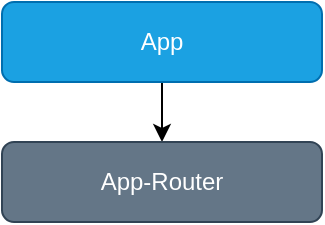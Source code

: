 <mxfile version="14.5.1" type="device"><diagram id="uHMDmsaepVN6VjRf9Yj0" name="Page-1"><mxGraphModel dx="1086" dy="966" grid="1" gridSize="10" guides="1" tooltips="1" connect="1" arrows="1" fold="1" page="1" pageScale="1" pageWidth="850" pageHeight="1100" math="0" shadow="0"><root><mxCell id="0"/><mxCell id="1" parent="0"/><mxCell id="iLMKzyVQ82Ia_CLRD_A3-3" style="edgeStyle=orthogonalEdgeStyle;rounded=0;orthogonalLoop=1;jettySize=auto;html=1;exitX=0.5;exitY=1;exitDx=0;exitDy=0;entryX=0.5;entryY=0;entryDx=0;entryDy=0;" edge="1" parent="1" source="iLMKzyVQ82Ia_CLRD_A3-1" target="iLMKzyVQ82Ia_CLRD_A3-2"><mxGeometry relative="1" as="geometry"/></mxCell><mxCell id="iLMKzyVQ82Ia_CLRD_A3-1" value="App" style="rounded=1;whiteSpace=wrap;html=1;fillColor=#1ba1e2;strokeColor=#006EAF;fontColor=#ffffff;" vertex="1" parent="1"><mxGeometry x="345" y="60" width="160" height="40" as="geometry"/></mxCell><mxCell id="iLMKzyVQ82Ia_CLRD_A3-2" value="App-Router" style="rounded=1;whiteSpace=wrap;html=1;fillColor=#647687;strokeColor=#314354;fontColor=#ffffff;" vertex="1" parent="1"><mxGeometry x="345" y="130" width="160" height="40" as="geometry"/></mxCell></root></mxGraphModel></diagram></mxfile>